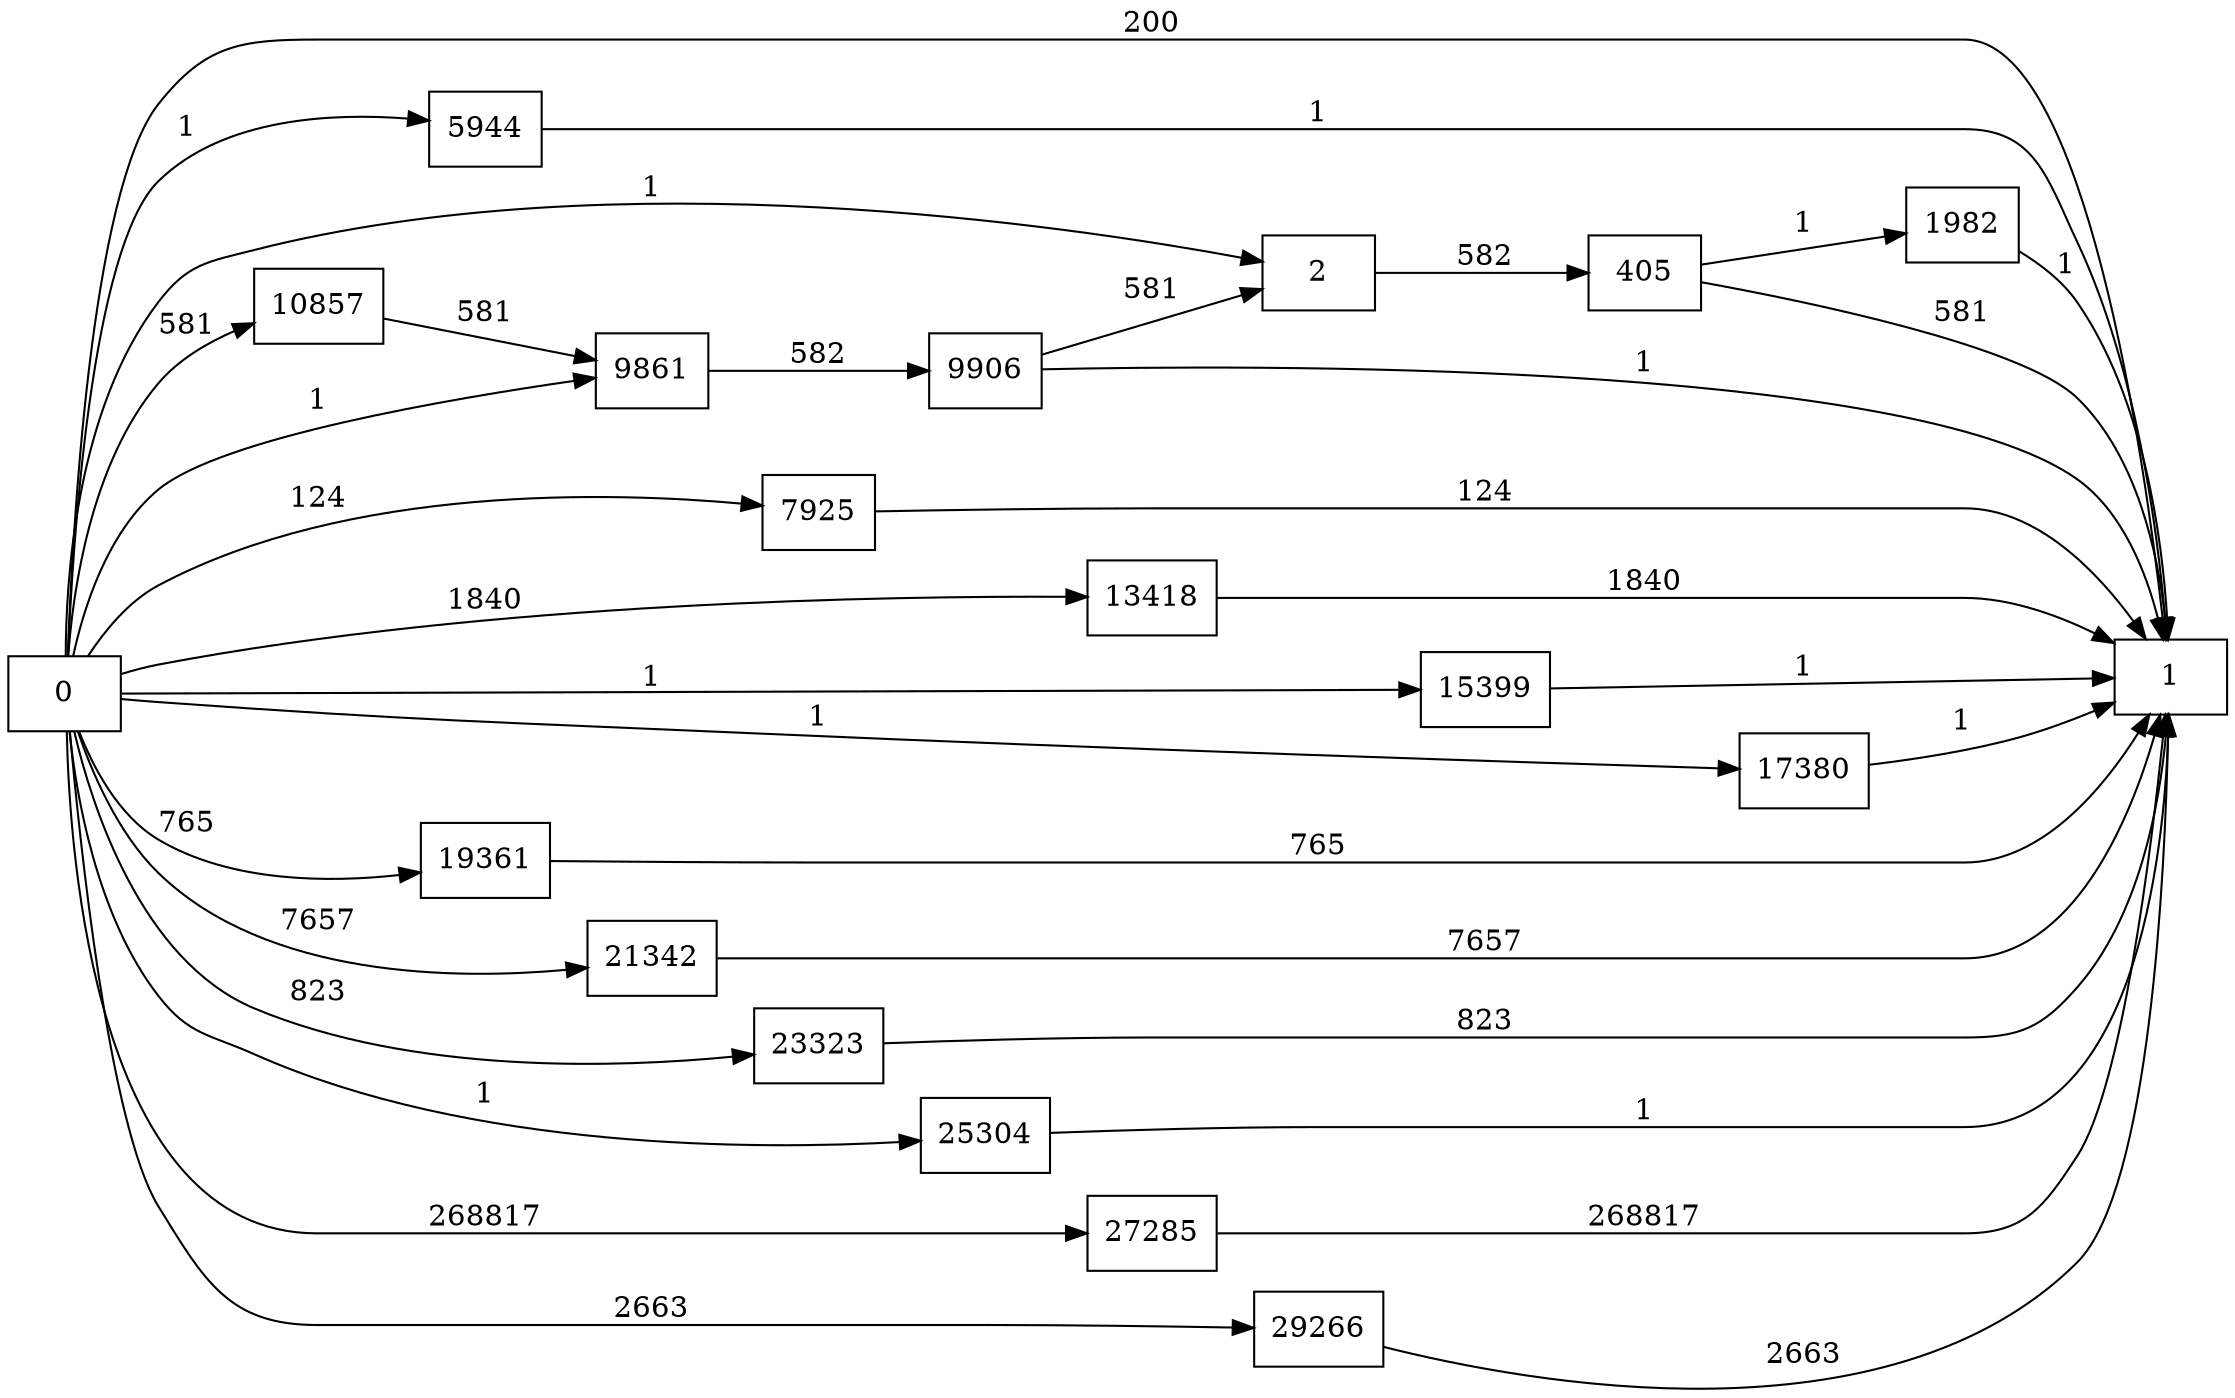 digraph {
	graph [rankdir=LR]
	node [shape=rectangle]
	2 -> 405 [label=582]
	405 -> 1 [label=581]
	405 -> 1982 [label=1]
	1982 -> 1 [label=1]
	5944 -> 1 [label=1]
	7925 -> 1 [label=124]
	9861 -> 9906 [label=582]
	9906 -> 1 [label=1]
	9906 -> 2 [label=581]
	10857 -> 9861 [label=581]
	13418 -> 1 [label=1840]
	15399 -> 1 [label=1]
	17380 -> 1 [label=1]
	19361 -> 1 [label=765]
	21342 -> 1 [label=7657]
	23323 -> 1 [label=823]
	25304 -> 1 [label=1]
	27285 -> 1 [label=268817]
	29266 -> 1 [label=2663]
	0 -> 2 [label=1]
	0 -> 1 [label=200]
	0 -> 5944 [label=1]
	0 -> 7925 [label=124]
	0 -> 9861 [label=1]
	0 -> 10857 [label=581]
	0 -> 13418 [label=1840]
	0 -> 15399 [label=1]
	0 -> 17380 [label=1]
	0 -> 19361 [label=765]
	0 -> 21342 [label=7657]
	0 -> 23323 [label=823]
	0 -> 25304 [label=1]
	0 -> 27285 [label=268817]
	0 -> 29266 [label=2663]
}
